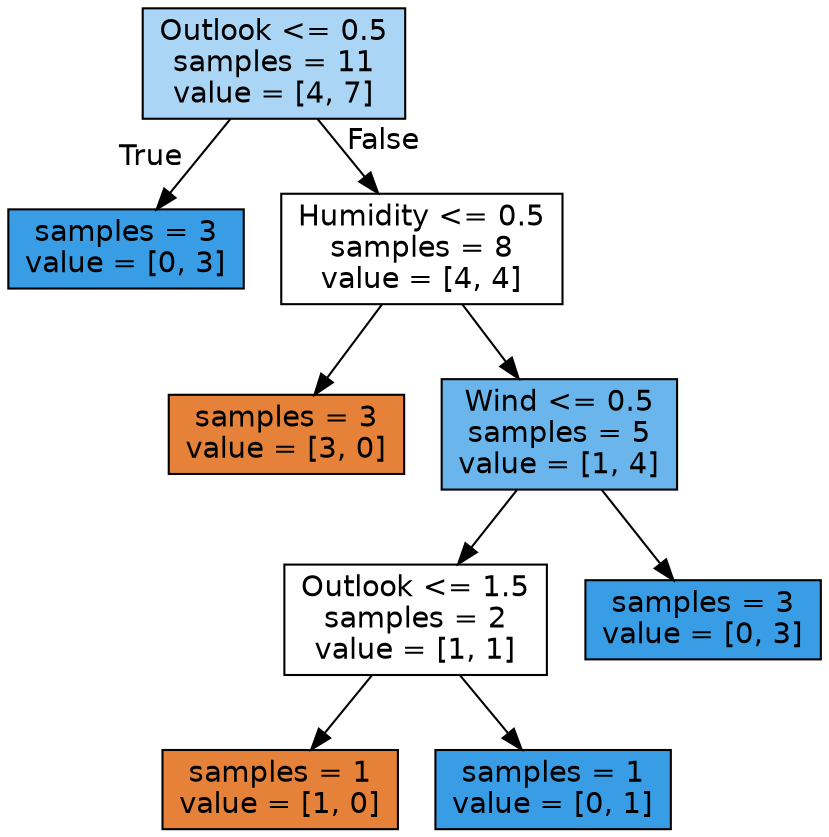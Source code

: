 digraph Tree {
node [shape=box, style="filled", color="black", fontname="helvetica"] ;
edge [fontname="helvetica"] ;
0 [label="Outlook <= 0.5\nsamples = 11\nvalue = [4, 7]", fillcolor="#aad5f4"] ;
1 [label="samples = 3\nvalue = [0, 3]", fillcolor="#399de5"] ;
0 -> 1 [labeldistance=2.5, labelangle=45, headlabel="True"] ;
2 [label="Humidity <= 0.5\nsamples = 8\nvalue = [4, 4]", fillcolor="#ffffff"] ;
0 -> 2 [labeldistance=2.5, labelangle=-45, headlabel="False"] ;
3 [label="samples = 3\nvalue = [3, 0]", fillcolor="#e58139"] ;
2 -> 3 ;
4 [label="Wind <= 0.5\nsamples = 5\nvalue = [1, 4]", fillcolor="#6ab6ec"] ;
2 -> 4 ;
5 [label="Outlook <= 1.5\nsamples = 2\nvalue = [1, 1]", fillcolor="#ffffff"] ;
4 -> 5 ;
6 [label="samples = 1\nvalue = [1, 0]", fillcolor="#e58139"] ;
5 -> 6 ;
7 [label="samples = 1\nvalue = [0, 1]", fillcolor="#399de5"] ;
5 -> 7 ;
8 [label="samples = 3\nvalue = [0, 3]", fillcolor="#399de5"] ;
4 -> 8 ;
}